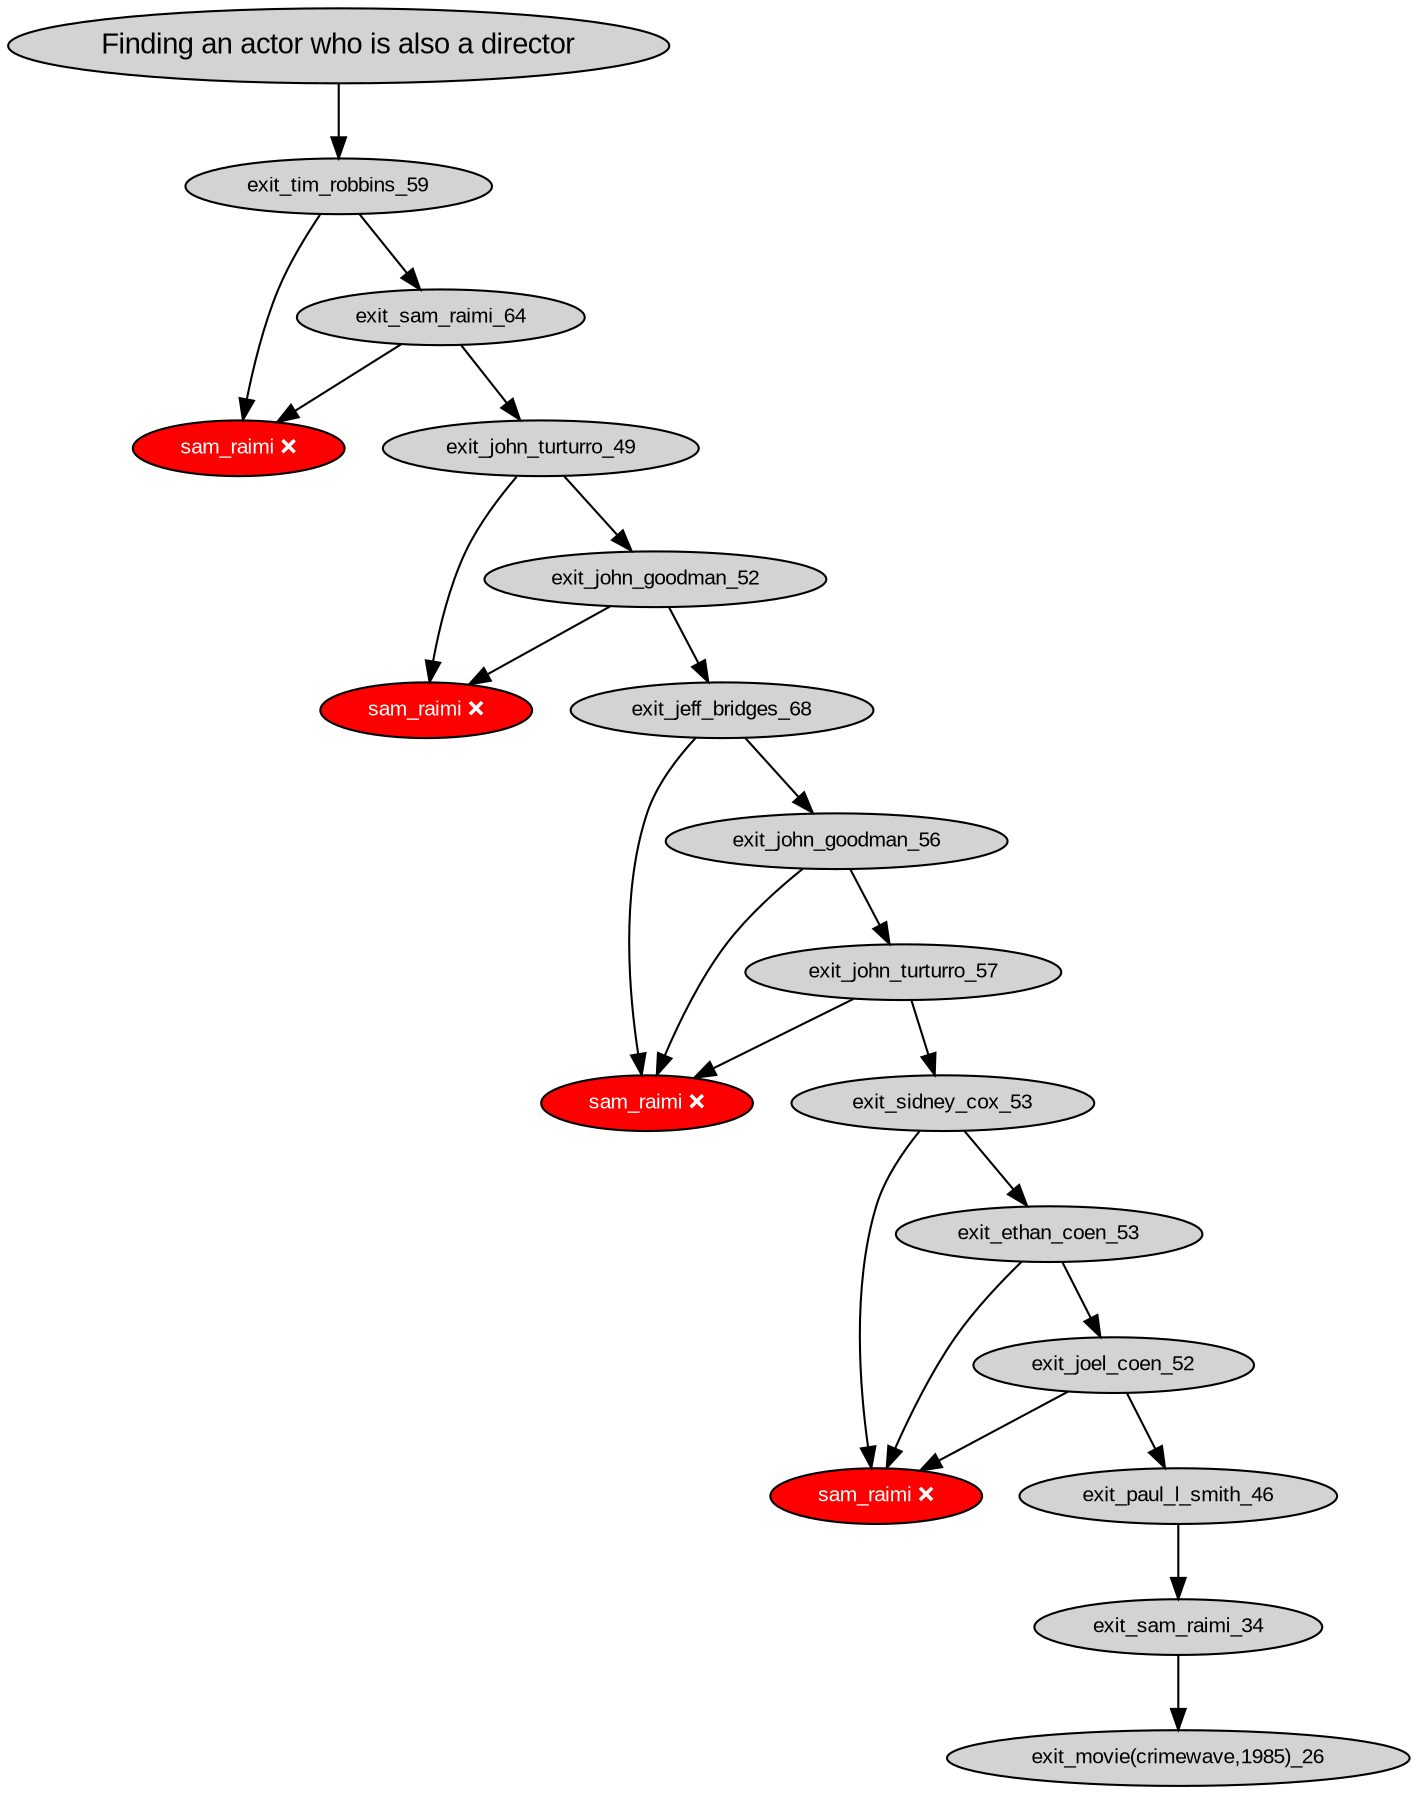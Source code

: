 digraph G {
  node [shape=ellipse, style=filled, fontname="Arial"];
  "root" [label="Finding an actor who is also a director", shape=ellipse, fillcolor=lightgrey, style=filled];
  node [shape=ellipse, style=filled, fontname="Arial", fontsize=10, width=0.3, height=0.3, fixedsize=false];
  "root" -> "exit_tim_robbins_59";
  "fail_sam_raimi_44" [label="sam_raimi ❌", fillcolor=red, fontcolor=white, color=black];
  "exit_tim_robbins_59" -> "fail_sam_raimi_44";
  node [shape=ellipse, style=filled, fontname="Arial", fontsize=10, width=0.3, height=0.3, fixedsize=false];
  "exit_tim_robbins_59" -> "exit_sam_raimi_64";
  "fail_sam_raimi_44" [label="sam_raimi ❌", fillcolor=red, fontcolor=white, color=black];
  "exit_sam_raimi_64" -> "fail_sam_raimi_44";
  node [shape=ellipse, style=filled, fontname="Arial", fontsize=10, width=0.3, height=0.3, fixedsize=false];
  "exit_sam_raimi_64" -> "exit_john_turturro_49";
  "fail_sam_raimi_36" [label="sam_raimi ❌", fillcolor=red, fontcolor=white, color=black];
  "exit_john_turturro_49" -> "fail_sam_raimi_36";
  node [shape=ellipse, style=filled, fontname="Arial", fontsize=10, width=0.3, height=0.3, fixedsize=false];
  "exit_john_turturro_49" -> "exit_john_goodman_52";
  "fail_sam_raimi_36" [label="sam_raimi ❌", fillcolor=red, fontcolor=white, color=black];
  "exit_john_goodman_52" -> "fail_sam_raimi_36";
  node [shape=ellipse, style=filled, fontname="Arial", fontsize=10, width=0.3, height=0.3, fixedsize=false];
  "exit_john_goodman_52" -> "exit_jeff_bridges_68";
  "fail_sam_raimi_41" [label="sam_raimi ❌", fillcolor=red, fontcolor=white, color=black];
  "exit_jeff_bridges_68" -> "fail_sam_raimi_41";
  node [shape=ellipse, style=filled, fontname="Arial", fontsize=10, width=0.3, height=0.3, fixedsize=false];
  "exit_jeff_bridges_68" -> "exit_john_goodman_56";
  "fail_sam_raimi_41" [label="sam_raimi ❌", fillcolor=red, fontcolor=white, color=black];
  "exit_john_goodman_56" -> "fail_sam_raimi_41";
  node [shape=ellipse, style=filled, fontname="Arial", fontsize=10, width=0.3, height=0.3, fixedsize=false];
  "exit_john_goodman_56" -> "exit_john_turturro_57";
  "fail_sam_raimi_41" [label="sam_raimi ❌", fillcolor=red, fontcolor=white, color=black];
  "exit_john_turturro_57" -> "fail_sam_raimi_41";
  node [shape=ellipse, style=filled, fontname="Arial", fontsize=10, width=0.3, height=0.3, fixedsize=false];
  "exit_john_turturro_57" -> "exit_sidney_cox_53";
  "fail_sam_raimi_47" [label="sam_raimi ❌", fillcolor=red, fontcolor=white, color=black];
  "exit_sidney_cox_53" -> "fail_sam_raimi_47";
  node [shape=ellipse, style=filled, fontname="Arial", fontsize=10, width=0.3, height=0.3, fixedsize=false];
  "exit_sidney_cox_53" -> "exit_ethan_coen_53";
  "fail_sam_raimi_47" [label="sam_raimi ❌", fillcolor=red, fontcolor=white, color=black];
  "exit_ethan_coen_53" -> "fail_sam_raimi_47";
  node [shape=ellipse, style=filled, fontname="Arial", fontsize=10, width=0.3, height=0.3, fixedsize=false];
  "exit_ethan_coen_53" -> "exit_joel_coen_52";
  "fail_sam_raimi_47" [label="sam_raimi ❌", fillcolor=red, fontcolor=white, color=black];
  "exit_joel_coen_52" -> "fail_sam_raimi_47";
  node [shape=ellipse, style=filled, fontname="Arial", fontsize=10, width=0.3, height=0.3, fixedsize=false];
  "exit_joel_coen_52" -> "exit_paul_l_smith_46";
  node [shape=ellipse, style=filled, fontname="Arial", fontsize=10, width=0.3, height=0.3, fixedsize=false];
  "exit_paul_l_smith_46" -> "exit_sam_raimi_34";
  node [shape=ellipse, style=filled, fontname="Arial", fontsize=10, width=0.3, height=0.3, fixedsize=false];
  "exit_sam_raimi_34" -> "exit_movie(crimewave,1985)_26";
}

